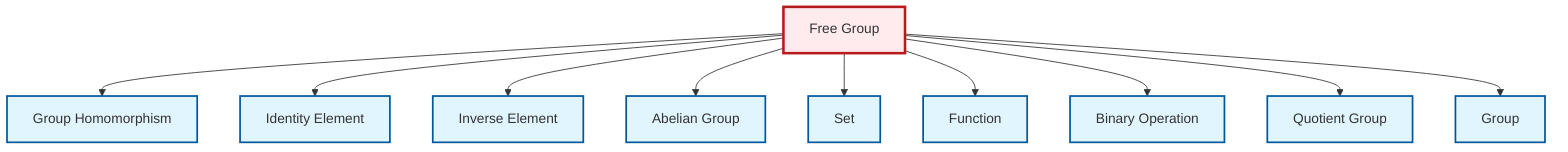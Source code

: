 graph TD
    classDef definition fill:#e1f5fe,stroke:#01579b,stroke-width:2px
    classDef theorem fill:#f3e5f5,stroke:#4a148c,stroke-width:2px
    classDef axiom fill:#fff3e0,stroke:#e65100,stroke-width:2px
    classDef example fill:#e8f5e9,stroke:#1b5e20,stroke-width:2px
    classDef current fill:#ffebee,stroke:#b71c1c,stroke-width:3px
    def-inverse-element["Inverse Element"]:::definition
    def-function["Function"]:::definition
    def-homomorphism["Group Homomorphism"]:::definition
    def-group["Group"]:::definition
    def-binary-operation["Binary Operation"]:::definition
    def-free-group["Free Group"]:::definition
    def-set["Set"]:::definition
    def-abelian-group["Abelian Group"]:::definition
    def-identity-element["Identity Element"]:::definition
    def-quotient-group["Quotient Group"]:::definition
    def-free-group --> def-homomorphism
    def-free-group --> def-identity-element
    def-free-group --> def-inverse-element
    def-free-group --> def-abelian-group
    def-free-group --> def-set
    def-free-group --> def-function
    def-free-group --> def-binary-operation
    def-free-group --> def-quotient-group
    def-free-group --> def-group
    class def-free-group current